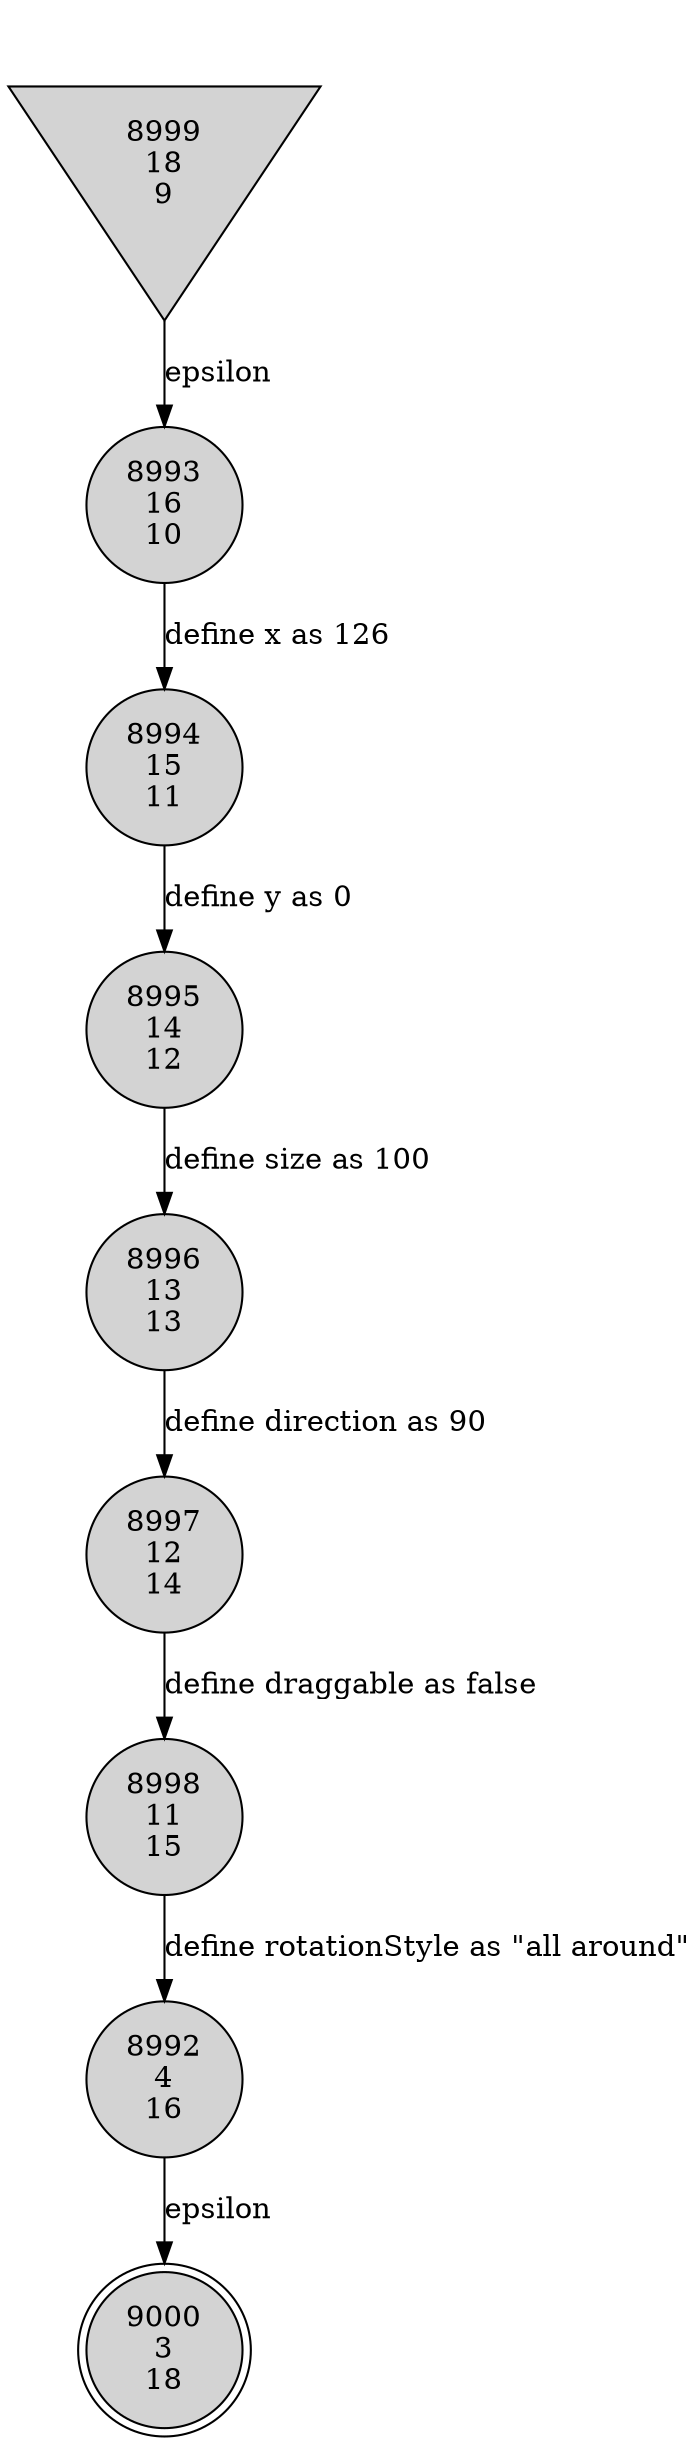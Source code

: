 digraph relation {
    node [shape=circle, style=filled];
    8992 [label="8992
4
16" shape=circle penwidth=1]
    8993 [label="8993
16
10" shape=circle penwidth=1]
    8994 [label="8994
15
11" shape=circle penwidth=1]
    8995 [label="8995
14
12" shape=circle penwidth=1]
    8996 [label="8996
13
13" shape=circle penwidth=1]
    8997 [label="8997
12
14" shape=circle penwidth=1]
    8998 [label="8998
11
15" shape=circle penwidth=1]
    8999 [label="8999
18
9" shape=invtriangle penwidth=1]
    9000 [label="9000
3
18" shape=doublecircle penwidth=1]
    8999 -> 8993 [label="epsilon"];
    8993 -> 8994 [label="define x as 126"];
    8994 -> 8995 [label="define y as 0"];
    8995 -> 8996 [label="define size as 100"];
    8996 -> 8997 [label="define direction as 90"];
    8997 -> 8998 [label="define draggable as false"];
    8998 -> 8992 [label="define rotationStyle as \"all around\""];
    8992 -> 9000 [label="epsilon"];
}
